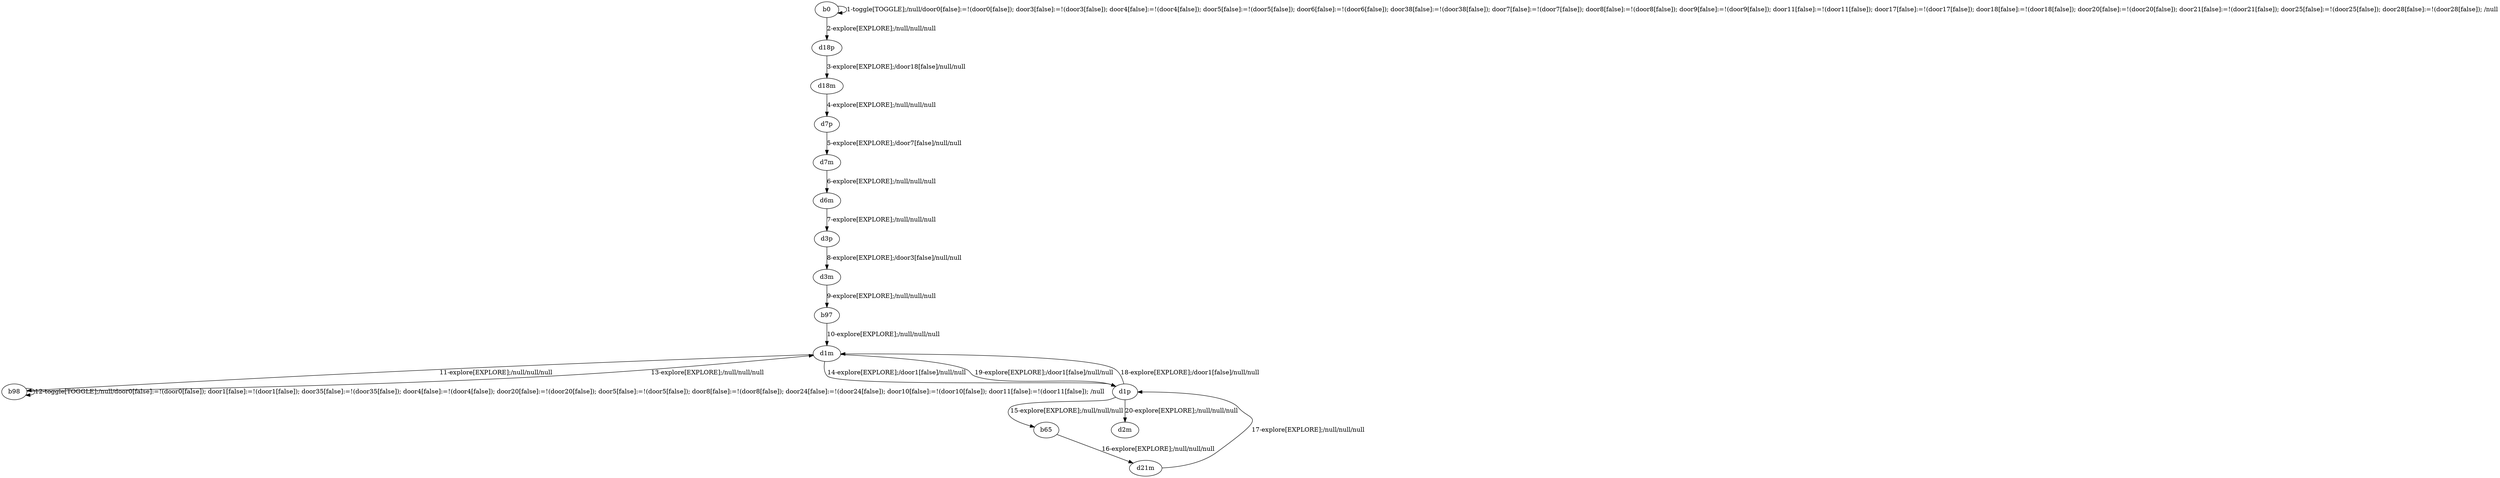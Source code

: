 # Total number of goals covered by this test: 1
# d21m --> d1p

digraph g {
"b0" -> "b0" [label = "1-toggle[TOGGLE];/null/door0[false]:=!(door0[false]); door3[false]:=!(door3[false]); door4[false]:=!(door4[false]); door5[false]:=!(door5[false]); door6[false]:=!(door6[false]); door38[false]:=!(door38[false]); door7[false]:=!(door7[false]); door8[false]:=!(door8[false]); door9[false]:=!(door9[false]); door11[false]:=!(door11[false]); door17[false]:=!(door17[false]); door18[false]:=!(door18[false]); door20[false]:=!(door20[false]); door21[false]:=!(door21[false]); door25[false]:=!(door25[false]); door28[false]:=!(door28[false]); /null"];
"b0" -> "d18p" [label = "2-explore[EXPLORE];/null/null/null"];
"d18p" -> "d18m" [label = "3-explore[EXPLORE];/door18[false]/null/null"];
"d18m" -> "d7p" [label = "4-explore[EXPLORE];/null/null/null"];
"d7p" -> "d7m" [label = "5-explore[EXPLORE];/door7[false]/null/null"];
"d7m" -> "d6m" [label = "6-explore[EXPLORE];/null/null/null"];
"d6m" -> "d3p" [label = "7-explore[EXPLORE];/null/null/null"];
"d3p" -> "d3m" [label = "8-explore[EXPLORE];/door3[false]/null/null"];
"d3m" -> "b97" [label = "9-explore[EXPLORE];/null/null/null"];
"b97" -> "d1m" [label = "10-explore[EXPLORE];/null/null/null"];
"d1m" -> "b98" [label = "11-explore[EXPLORE];/null/null/null"];
"b98" -> "b98" [label = "12-toggle[TOGGLE];/null/door0[false]:=!(door0[false]); door1[false]:=!(door1[false]); door35[false]:=!(door35[false]); door4[false]:=!(door4[false]); door20[false]:=!(door20[false]); door5[false]:=!(door5[false]); door8[false]:=!(door8[false]); door24[false]:=!(door24[false]); door10[false]:=!(door10[false]); door11[false]:=!(door11[false]); /null"];
"b98" -> "d1m" [label = "13-explore[EXPLORE];/null/null/null"];
"d1m" -> "d1p" [label = "14-explore[EXPLORE];/door1[false]/null/null"];
"d1p" -> "b65" [label = "15-explore[EXPLORE];/null/null/null"];
"b65" -> "d21m" [label = "16-explore[EXPLORE];/null/null/null"];
"d21m" -> "d1p" [label = "17-explore[EXPLORE];/null/null/null"];
"d1p" -> "d1m" [label = "18-explore[EXPLORE];/door1[false]/null/null"];
"d1m" -> "d1p" [label = "19-explore[EXPLORE];/door1[false]/null/null"];
"d1p" -> "d2m" [label = "20-explore[EXPLORE];/null/null/null"];
}